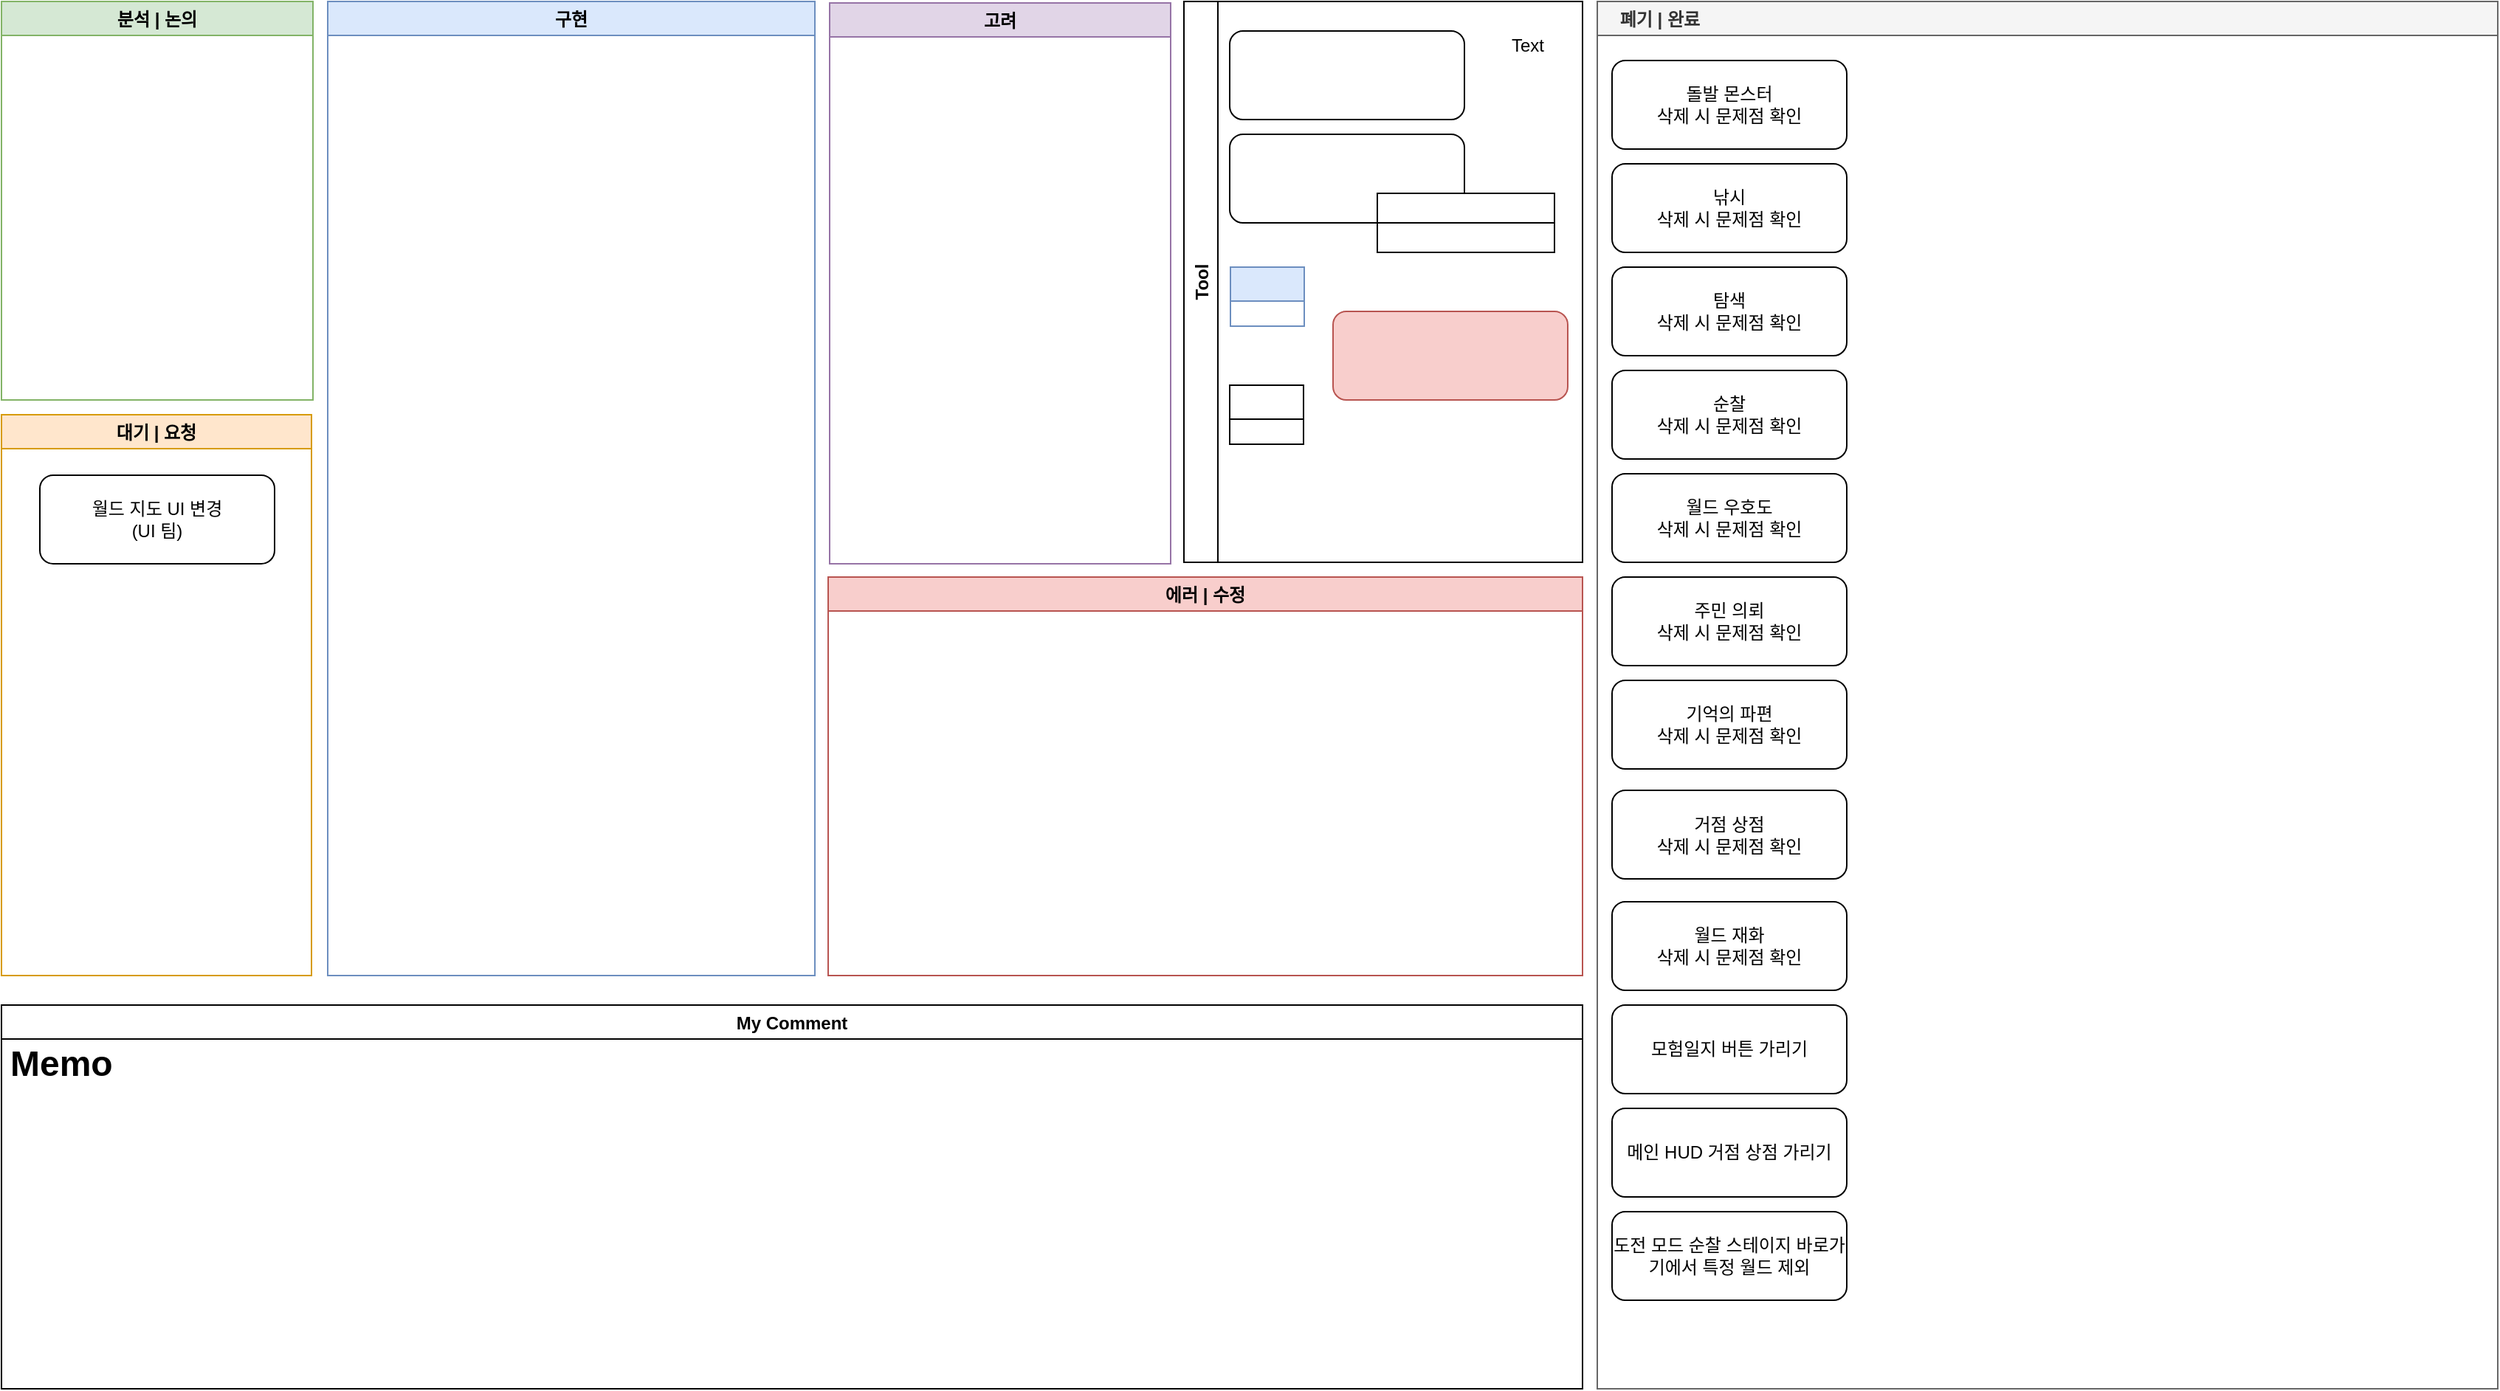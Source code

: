 <mxfile version="21.6.6" type="github">
  <diagram id="sQ8EXhfYu_Z4RW1TYD9f" name="Page-1">
    <mxGraphModel dx="1687" dy="892" grid="1" gridSize="10" guides="1" tooltips="1" connect="0" arrows="1" fold="1" page="1" pageScale="1" pageWidth="827" pageHeight="1169" math="0" shadow="0">
      <root>
        <mxCell id="0" />
        <mxCell id="1" parent="0" />
        <mxCell id="wOnGFkAYj0Utu0_wV-MN-16" value="구현" style="swimlane;fillColor=#dae8fc;strokeColor=#6c8ebf;" parent="1" vertex="1">
          <mxGeometry x="270" y="50" width="330" height="660" as="geometry" />
        </mxCell>
        <mxCell id="9A0mLHsorhuxDrabdEOj-9" value="에러 | 수정" style="swimlane;fillColor=#f8cecc;strokeColor=#b85450;startSize=23;" parent="wOnGFkAYj0Utu0_wV-MN-16" vertex="1">
          <mxGeometry x="339" y="390" width="511" height="270" as="geometry">
            <mxRectangle x="620" y="440" width="90" height="23" as="alternateBounds" />
          </mxGeometry>
        </mxCell>
        <mxCell id="wOnGFkAYj0Utu0_wV-MN-18" value="고려" style="swimlane;fillColor=#e1d5e7;strokeColor=#9673a6;" parent="wOnGFkAYj0Utu0_wV-MN-16" vertex="1">
          <mxGeometry x="340" y="1" width="231" height="380" as="geometry" />
        </mxCell>
        <mxCell id="wOnGFkAYj0Utu0_wV-MN-17" value="분석 | 논의" style="swimlane;strokeColor=#82b366;fillColor=#D5E8D4;" parent="1" vertex="1">
          <mxGeometry x="49" y="50" width="211" height="270" as="geometry" />
        </mxCell>
        <mxCell id="MTrl5ynQiznJmTlUDSWs-4" value="대기 | 요청" style="swimlane;strokeColor=#d79b00;fillColor=#ffe6cc;" parent="1" vertex="1">
          <mxGeometry x="49" y="330" width="210" height="380" as="geometry" />
        </mxCell>
        <mxCell id="23xOXwe0LaK21AtvZ5Q6-11" value="월드 지도 UI 변경&lt;br&gt;(UI 팀)" style="rounded=1;whiteSpace=wrap;html=1;" vertex="1" parent="MTrl5ynQiznJmTlUDSWs-4">
          <mxGeometry x="26" y="41" width="159" height="60" as="geometry" />
        </mxCell>
        <mxCell id="hDPYIisuoytdxOGGVnbc-3" value="    폐기 | 완료" style="swimlane;strokeColor=#666666;fillColor=#f5f5f5;fontColor=#333333;align=left;" parent="1" vertex="1">
          <mxGeometry x="1130" y="50" width="610" height="940" as="geometry">
            <mxRectangle x="1130" y="50" width="90" height="23" as="alternateBounds" />
          </mxGeometry>
        </mxCell>
        <mxCell id="23xOXwe0LaK21AtvZ5Q6-1" value="돌발 몬스터&lt;br&gt;삭제 시 문제점 확인" style="rounded=1;whiteSpace=wrap;html=1;" vertex="1" parent="hDPYIisuoytdxOGGVnbc-3">
          <mxGeometry x="10" y="40" width="159" height="60" as="geometry" />
        </mxCell>
        <mxCell id="23xOXwe0LaK21AtvZ5Q6-2" value="낚시&lt;br&gt;삭제 시 문제점 확인" style="rounded=1;whiteSpace=wrap;html=1;" vertex="1" parent="hDPYIisuoytdxOGGVnbc-3">
          <mxGeometry x="10" y="110" width="159" height="60" as="geometry" />
        </mxCell>
        <mxCell id="23xOXwe0LaK21AtvZ5Q6-3" value="탐색&lt;br&gt;삭제 시 문제점 확인" style="rounded=1;whiteSpace=wrap;html=1;" vertex="1" parent="hDPYIisuoytdxOGGVnbc-3">
          <mxGeometry x="10" y="180" width="159" height="60" as="geometry" />
        </mxCell>
        <mxCell id="23xOXwe0LaK21AtvZ5Q6-4" value="순찰&lt;br&gt;삭제 시 문제점 확인" style="rounded=1;whiteSpace=wrap;html=1;" vertex="1" parent="hDPYIisuoytdxOGGVnbc-3">
          <mxGeometry x="10" y="250" width="159" height="60" as="geometry" />
        </mxCell>
        <mxCell id="23xOXwe0LaK21AtvZ5Q6-5" value="월드 우호도&lt;br&gt;삭제 시 문제점 확인" style="rounded=1;whiteSpace=wrap;html=1;" vertex="1" parent="hDPYIisuoytdxOGGVnbc-3">
          <mxGeometry x="10" y="320" width="159" height="60" as="geometry" />
        </mxCell>
        <mxCell id="23xOXwe0LaK21AtvZ5Q6-6" value="주민 의뢰&lt;br&gt;삭제 시 문제점 확인" style="rounded=1;whiteSpace=wrap;html=1;" vertex="1" parent="hDPYIisuoytdxOGGVnbc-3">
          <mxGeometry x="10" y="390" width="159" height="60" as="geometry" />
        </mxCell>
        <mxCell id="23xOXwe0LaK21AtvZ5Q6-7" value="기억의 파편&lt;br&gt;삭제 시 문제점 확인" style="rounded=1;whiteSpace=wrap;html=1;" vertex="1" parent="hDPYIisuoytdxOGGVnbc-3">
          <mxGeometry x="10" y="460" width="159" height="60" as="geometry" />
        </mxCell>
        <mxCell id="23xOXwe0LaK21AtvZ5Q6-8" value="거점 상점&lt;br&gt;삭제 시 문제점 확인" style="rounded=1;whiteSpace=wrap;html=1;" vertex="1" parent="hDPYIisuoytdxOGGVnbc-3">
          <mxGeometry x="10" y="534.5" width="159" height="60" as="geometry" />
        </mxCell>
        <mxCell id="23xOXwe0LaK21AtvZ5Q6-9" value="월드 재화&lt;br&gt;삭제 시 문제점 확인" style="rounded=1;whiteSpace=wrap;html=1;" vertex="1" parent="hDPYIisuoytdxOGGVnbc-3">
          <mxGeometry x="10" y="610" width="159" height="60" as="geometry" />
        </mxCell>
        <mxCell id="23xOXwe0LaK21AtvZ5Q6-10" value="모험일지 버튼 가리기" style="rounded=1;whiteSpace=wrap;html=1;" vertex="1" parent="hDPYIisuoytdxOGGVnbc-3">
          <mxGeometry x="10" y="680" width="159" height="60" as="geometry" />
        </mxCell>
        <mxCell id="23xOXwe0LaK21AtvZ5Q6-12" value="메인 HUD 거점 상점 가리기" style="rounded=1;whiteSpace=wrap;html=1;" vertex="1" parent="hDPYIisuoytdxOGGVnbc-3">
          <mxGeometry x="10" y="750" width="159" height="60" as="geometry" />
        </mxCell>
        <mxCell id="23xOXwe0LaK21AtvZ5Q6-13" value="도전 모드 순찰 스테이지 바로가기에서 특정 월드 제외" style="rounded=1;whiteSpace=wrap;html=1;" vertex="1" parent="hDPYIisuoytdxOGGVnbc-3">
          <mxGeometry x="10" y="820" width="159" height="60" as="geometry" />
        </mxCell>
        <mxCell id="6kkVd8V_ymKgZ0_L0vxy-3" value="My Comment" style="swimlane;" parent="1" vertex="1">
          <mxGeometry x="49" y="730" width="1071" height="260" as="geometry">
            <mxRectangle x="49" y="720" width="100" height="23" as="alternateBounds" />
          </mxGeometry>
        </mxCell>
        <mxCell id="KfCYHrgsOKh0RXw9eGPa-2" value="&lt;h1&gt;Memo&lt;/h1&gt;&lt;div&gt;&lt;br&gt;&lt;/div&gt;" style="text;html=1;strokeColor=none;fillColor=none;spacing=5;spacingTop=-20;whiteSpace=wrap;overflow=hidden;rounded=0;align=left;" parent="6kkVd8V_ymKgZ0_L0vxy-3" vertex="1">
          <mxGeometry x="1" y="20" width="1070" height="240" as="geometry" />
        </mxCell>
        <mxCell id="oumLD8d3DvaTa1NXrWpt-27" value="Tool" style="swimlane;horizontal=0;" parent="1" vertex="1">
          <mxGeometry x="850" y="50" width="270" height="380" as="geometry" />
        </mxCell>
        <mxCell id="oumLD8d3DvaTa1NXrWpt-31" value="" style="group" parent="oumLD8d3DvaTa1NXrWpt-27" vertex="1" connectable="0">
          <mxGeometry x="31" y="90" width="220" height="80" as="geometry" />
        </mxCell>
        <mxCell id="oumLD8d3DvaTa1NXrWpt-28" value="" style="rounded=1;whiteSpace=wrap;html=1;" parent="oumLD8d3DvaTa1NXrWpt-31" vertex="1">
          <mxGeometry width="159" height="60" as="geometry" />
        </mxCell>
        <mxCell id="oumLD8d3DvaTa1NXrWpt-29" value="" style="rounded=0;whiteSpace=wrap;html=1;" parent="oumLD8d3DvaTa1NXrWpt-31" vertex="1">
          <mxGeometry x="100" y="60" width="120" height="20" as="geometry" />
        </mxCell>
        <mxCell id="oumLD8d3DvaTa1NXrWpt-30" value="" style="rounded=0;whiteSpace=wrap;html=1;" parent="oumLD8d3DvaTa1NXrWpt-31" vertex="1">
          <mxGeometry x="100" y="40" width="120" height="20" as="geometry" />
        </mxCell>
        <mxCell id="oumLD8d3DvaTa1NXrWpt-32" value="" style="swimlane;fillColor=#dae8fc;strokeColor=#6c8ebf;" parent="oumLD8d3DvaTa1NXrWpt-27" vertex="1" collapsed="1">
          <mxGeometry x="31.5" y="180" width="50" height="40" as="geometry">
            <mxRectangle x="31.5" y="180" width="219.5" height="60" as="alternateBounds" />
          </mxGeometry>
        </mxCell>
        <mxCell id="oumLD8d3DvaTa1NXrWpt-34" value="" style="swimlane;" parent="oumLD8d3DvaTa1NXrWpt-27" vertex="1" collapsed="1">
          <mxGeometry x="31" y="260" width="50" height="40" as="geometry">
            <mxRectangle x="31" y="260" width="219" height="50" as="alternateBounds" />
          </mxGeometry>
        </mxCell>
        <mxCell id="Fb32EvJjGHJRLybvlaYY-3" value="Text" style="text;html=1;align=left;verticalAlign=middle;resizable=0;points=[];autosize=1;strokeColor=none;" parent="oumLD8d3DvaTa1NXrWpt-27" vertex="1">
          <mxGeometry x="220" y="20" width="40" height="20" as="geometry" />
        </mxCell>
        <mxCell id="tH88tRurDEZZYX3UZ1Wb-1" value="" style="rounded=1;whiteSpace=wrap;html=1;" parent="oumLD8d3DvaTa1NXrWpt-27" vertex="1">
          <mxGeometry x="31" y="20" width="159" height="60" as="geometry" />
        </mxCell>
        <mxCell id="8vmb4RLjWRvc2X2qJKQM-1" value="" style="rounded=1;whiteSpace=wrap;html=1;fillColor=#f8cecc;strokeColor=#b85450;" parent="oumLD8d3DvaTa1NXrWpt-27" vertex="1">
          <mxGeometry x="101" y="210" width="159" height="60" as="geometry" />
        </mxCell>
      </root>
    </mxGraphModel>
  </diagram>
</mxfile>
